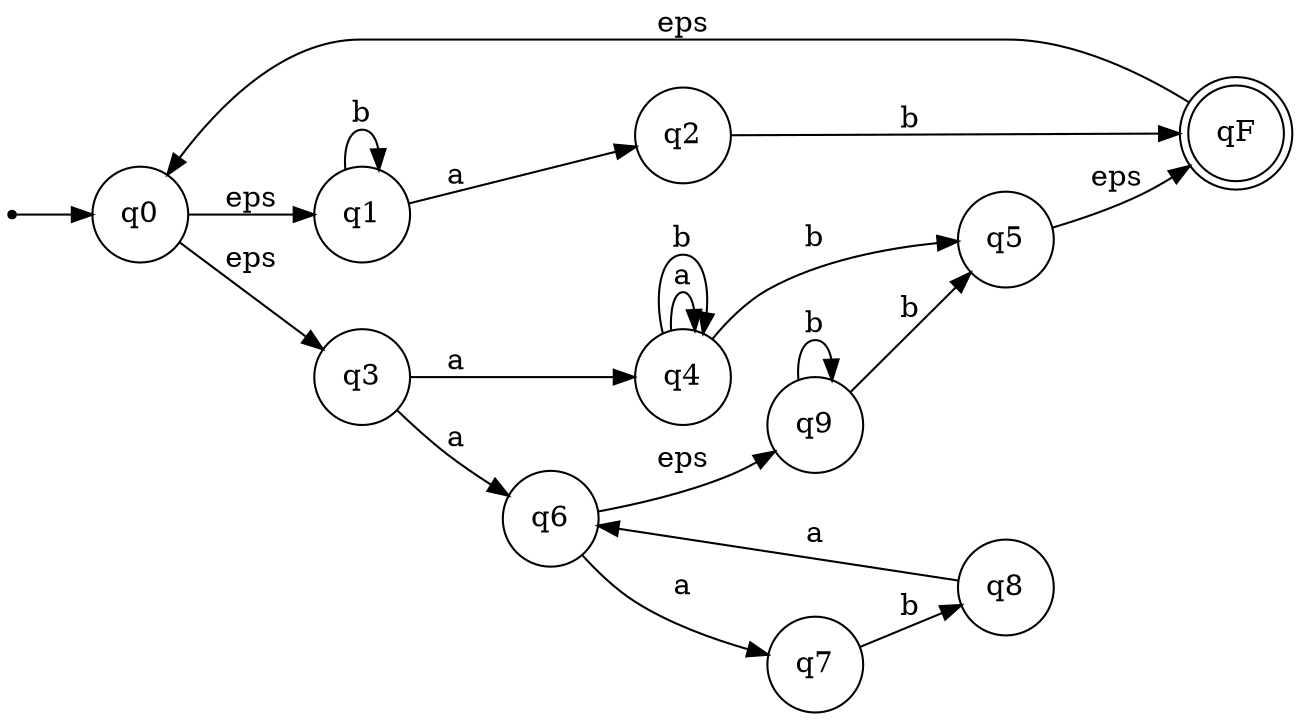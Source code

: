 digraph NFA_from_image {
  rankdir=LR;
  start [shape=point];
  node [shape=doublecircle]; qF;
  node [shape=circle];
  start -> q0;
  q0 -> q1 [label="eps"];
  q0 -> q3 [label="eps"];
  q1 -> q1 [label="b"];
  q1 -> q2 [label="a"];
  q2 -> qF [label="b"];
  q3 -> q4 [label="a"];
  q3 -> q6 [label="a"];
  q4 -> q4 [label="a"];
  q4 -> q4 [label="b"];
  q4 -> q5 [label="b"];
  q5 -> qF [label="eps"];
  q6 -> q7 [label="a"];
  q6 -> q9 [label="eps"];
  q7 -> q8 [label="b"];
  q8 -> q6 [label="a"];
  q9 -> q5 [label="b"];
  q9 -> q9 [label="b"];
  qF -> q0 [label="eps"];
}